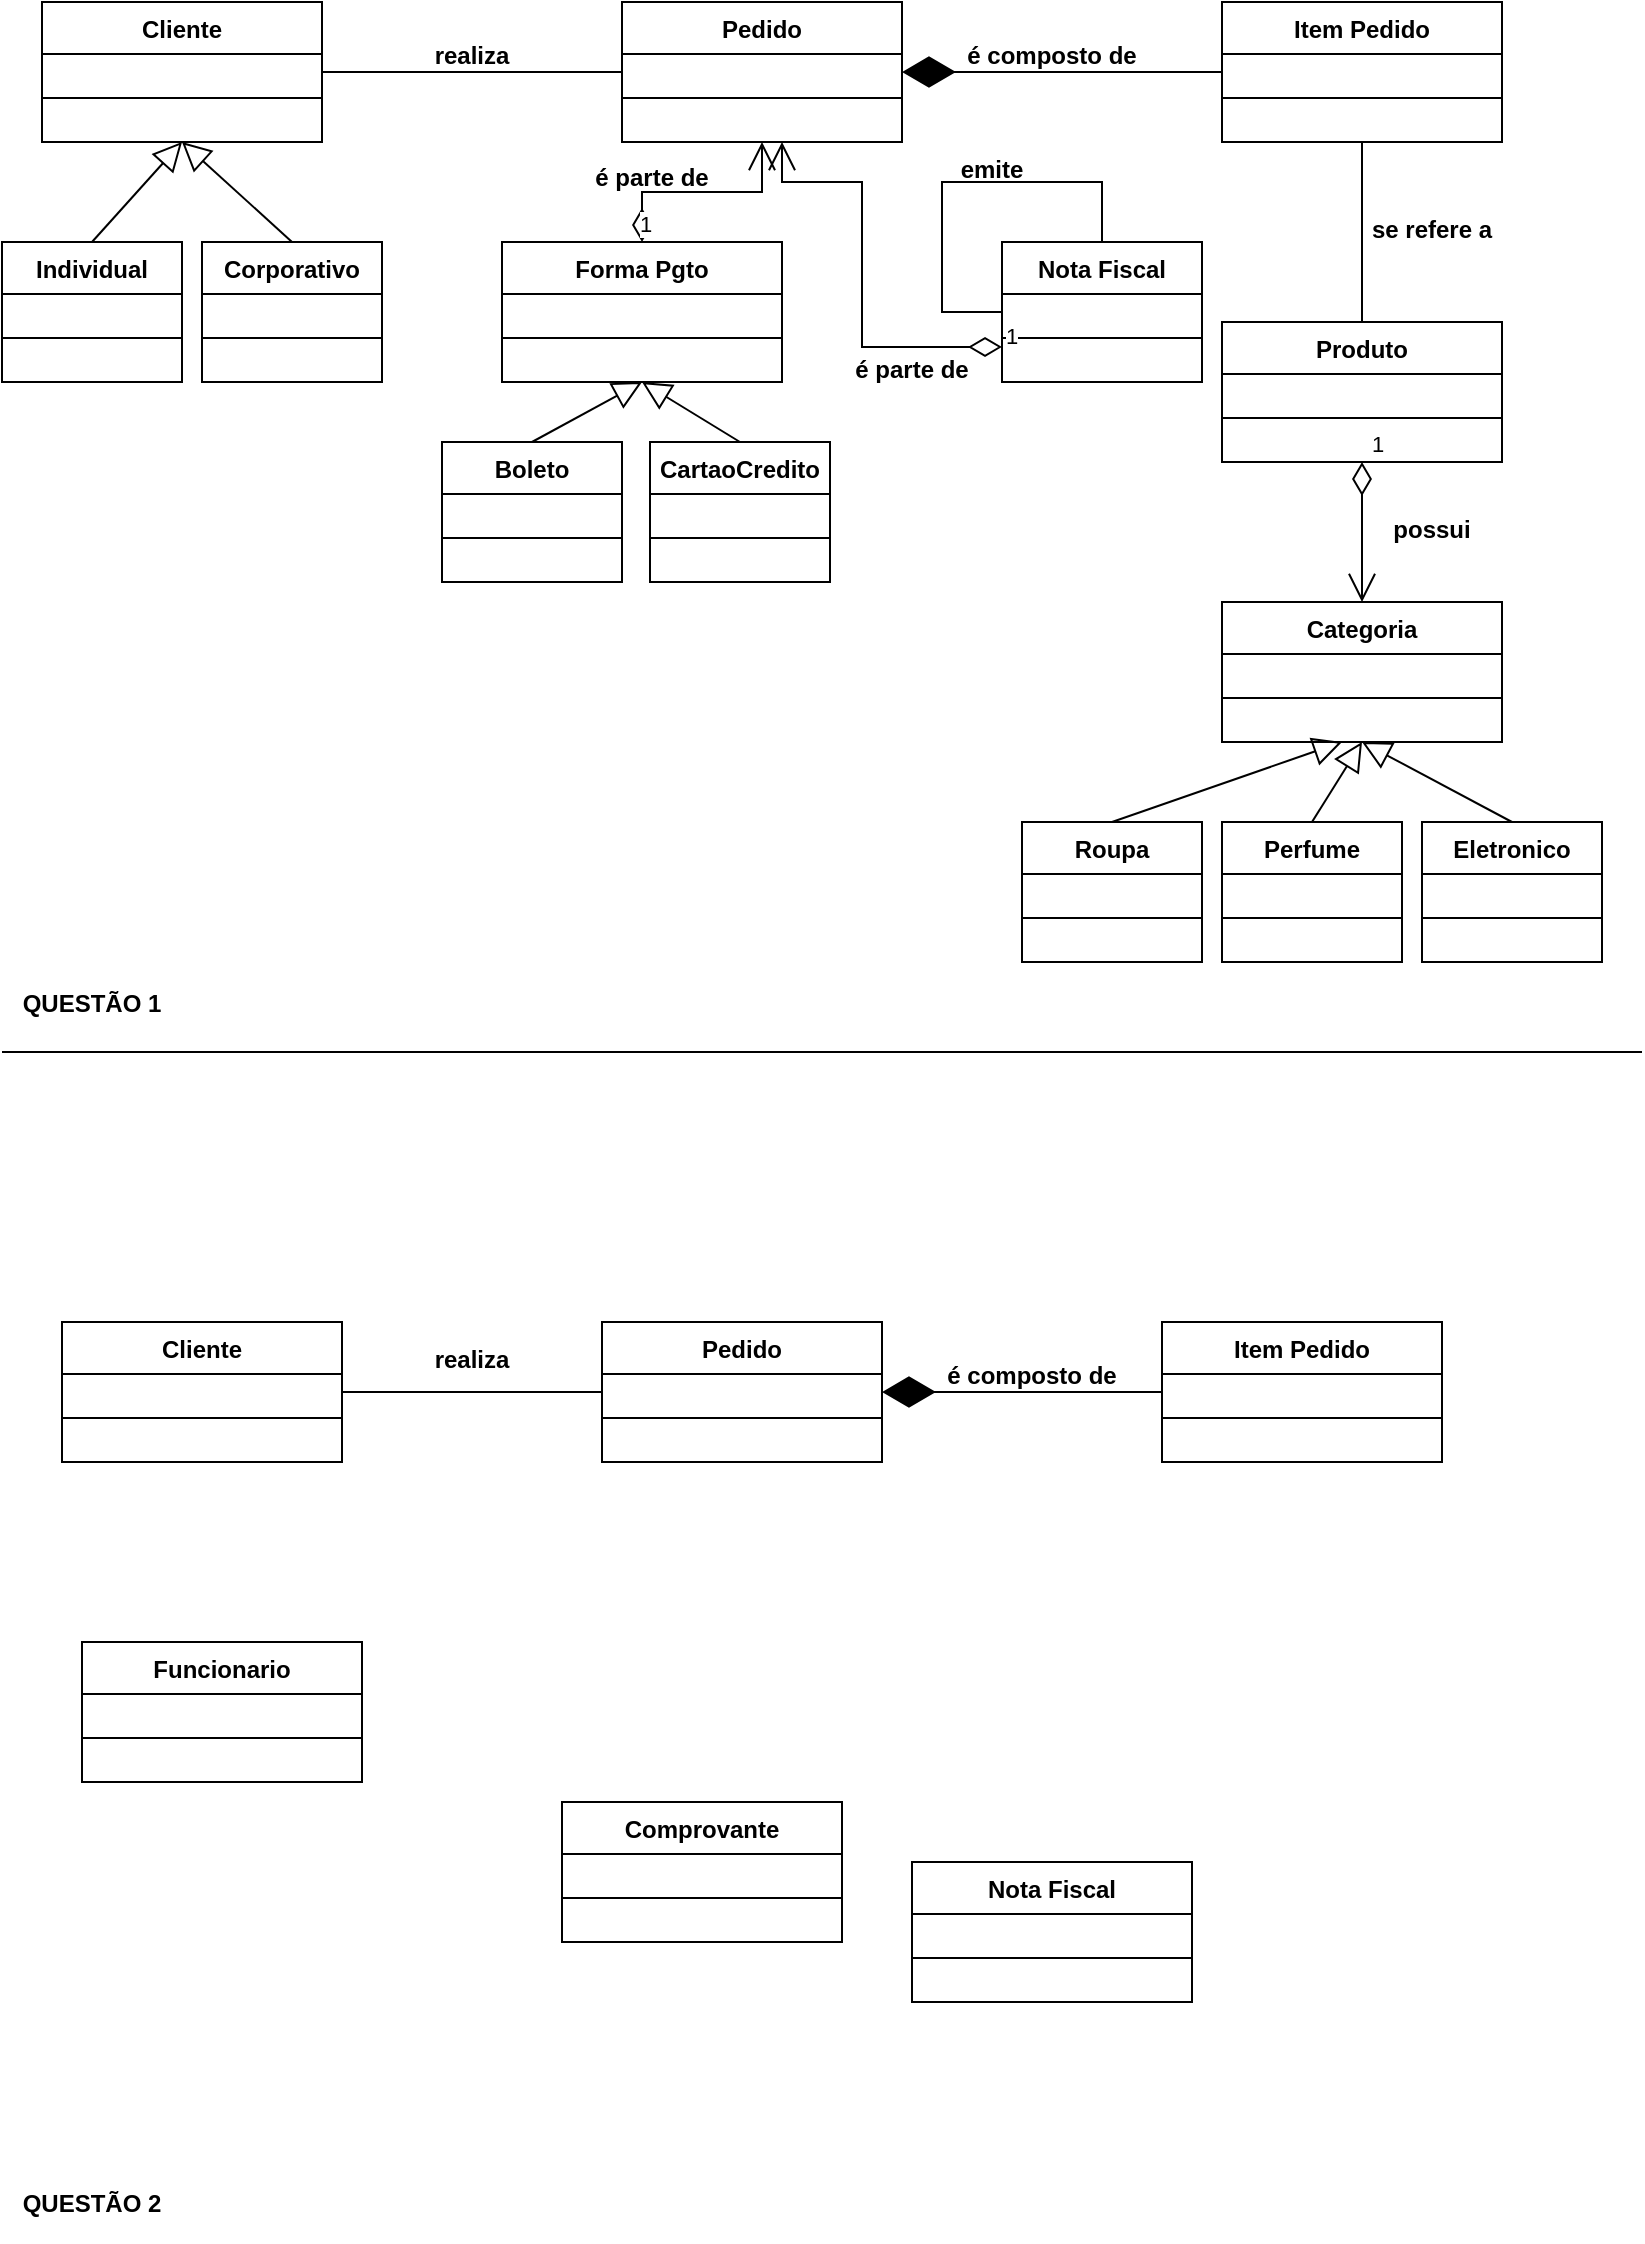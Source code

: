 <mxfile version="20.6.0" type="github">
  <diagram id="C5RBs43oDa-KdzZeNtuy" name="Questão 1-2">
    <mxGraphModel dx="915" dy="1012" grid="1" gridSize="10" guides="1" tooltips="1" connect="1" arrows="1" fold="1" page="1" pageScale="1" pageWidth="827" pageHeight="1169" math="0" shadow="0">
      <root>
        <mxCell id="WIyWlLk6GJQsqaUBKTNV-0" />
        <mxCell id="WIyWlLk6GJQsqaUBKTNV-1" parent="WIyWlLk6GJQsqaUBKTNV-0" />
        <mxCell id="GxCkB46tNG9FNUNzPCAo-1" value="Cliente" style="swimlane;fontStyle=1;align=center;verticalAlign=top;childLayout=stackLayout;horizontal=1;startSize=26;horizontalStack=0;resizeParent=1;resizeParentMax=0;resizeLast=0;collapsible=1;marginBottom=0;" parent="WIyWlLk6GJQsqaUBKTNV-1" vertex="1">
          <mxGeometry x="20" y="40" width="140" height="70" as="geometry" />
        </mxCell>
        <mxCell id="GxCkB46tNG9FNUNzPCAo-3" value="" style="line;strokeWidth=1;fillColor=none;align=left;verticalAlign=middle;spacingTop=-1;spacingLeft=3;spacingRight=3;rotatable=0;labelPosition=right;points=[];portConstraint=eastwest;strokeColor=inherit;" parent="GxCkB46tNG9FNUNzPCAo-1" vertex="1">
          <mxGeometry y="26" width="140" height="44" as="geometry" />
        </mxCell>
        <mxCell id="GxCkB46tNG9FNUNzPCAo-5" value="Pedido" style="swimlane;fontStyle=1;align=center;verticalAlign=top;childLayout=stackLayout;horizontal=1;startSize=26;horizontalStack=0;resizeParent=1;resizeParentMax=0;resizeLast=0;collapsible=1;marginBottom=0;" parent="WIyWlLk6GJQsqaUBKTNV-1" vertex="1">
          <mxGeometry x="310" y="40" width="140" height="70" as="geometry" />
        </mxCell>
        <mxCell id="GxCkB46tNG9FNUNzPCAo-6" value="" style="line;strokeWidth=1;fillColor=none;align=left;verticalAlign=middle;spacingTop=-1;spacingLeft=3;spacingRight=3;rotatable=0;labelPosition=right;points=[];portConstraint=eastwest;strokeColor=inherit;" parent="GxCkB46tNG9FNUNzPCAo-5" vertex="1">
          <mxGeometry y="26" width="140" height="44" as="geometry" />
        </mxCell>
        <mxCell id="GxCkB46tNG9FNUNzPCAo-7" value="Item Pedido" style="swimlane;fontStyle=1;align=center;verticalAlign=top;childLayout=stackLayout;horizontal=1;startSize=26;horizontalStack=0;resizeParent=1;resizeParentMax=0;resizeLast=0;collapsible=1;marginBottom=0;" parent="WIyWlLk6GJQsqaUBKTNV-1" vertex="1">
          <mxGeometry x="610" y="40" width="140" height="70" as="geometry" />
        </mxCell>
        <mxCell id="GxCkB46tNG9FNUNzPCAo-8" value="" style="line;strokeWidth=1;fillColor=none;align=left;verticalAlign=middle;spacingTop=-1;spacingLeft=3;spacingRight=3;rotatable=0;labelPosition=right;points=[];portConstraint=eastwest;strokeColor=inherit;" parent="GxCkB46tNG9FNUNzPCAo-7" vertex="1">
          <mxGeometry y="26" width="140" height="44" as="geometry" />
        </mxCell>
        <mxCell id="GxCkB46tNG9FNUNzPCAo-9" value="Nota Fiscal" style="swimlane;fontStyle=1;align=center;verticalAlign=top;childLayout=stackLayout;horizontal=1;startSize=26;horizontalStack=0;resizeParent=1;resizeParentMax=0;resizeLast=0;collapsible=1;marginBottom=0;" parent="WIyWlLk6GJQsqaUBKTNV-1" vertex="1">
          <mxGeometry x="500" y="160" width="100" height="70" as="geometry" />
        </mxCell>
        <mxCell id="GxCkB46tNG9FNUNzPCAo-10" value="" style="line;strokeWidth=1;fillColor=none;align=left;verticalAlign=middle;spacingTop=-1;spacingLeft=3;spacingRight=3;rotatable=0;labelPosition=right;points=[];portConstraint=eastwest;strokeColor=inherit;" parent="GxCkB46tNG9FNUNzPCAo-9" vertex="1">
          <mxGeometry y="26" width="100" height="44" as="geometry" />
        </mxCell>
        <mxCell id="GxCkB46tNG9FNUNzPCAo-11" value="Individual" style="swimlane;fontStyle=1;align=center;verticalAlign=top;childLayout=stackLayout;horizontal=1;startSize=26;horizontalStack=0;resizeParent=1;resizeParentMax=0;resizeLast=0;collapsible=1;marginBottom=0;" parent="WIyWlLk6GJQsqaUBKTNV-1" vertex="1">
          <mxGeometry y="160" width="90" height="70" as="geometry" />
        </mxCell>
        <mxCell id="GxCkB46tNG9FNUNzPCAo-12" value="" style="line;strokeWidth=1;fillColor=none;align=left;verticalAlign=middle;spacingTop=-1;spacingLeft=3;spacingRight=3;rotatable=0;labelPosition=right;points=[];portConstraint=eastwest;strokeColor=inherit;" parent="GxCkB46tNG9FNUNzPCAo-11" vertex="1">
          <mxGeometry y="26" width="90" height="44" as="geometry" />
        </mxCell>
        <mxCell id="GxCkB46tNG9FNUNzPCAo-13" value="Corporativo" style="swimlane;fontStyle=1;align=center;verticalAlign=top;childLayout=stackLayout;horizontal=1;startSize=26;horizontalStack=0;resizeParent=1;resizeParentMax=0;resizeLast=0;collapsible=1;marginBottom=0;" parent="WIyWlLk6GJQsqaUBKTNV-1" vertex="1">
          <mxGeometry x="100" y="160" width="90" height="70" as="geometry" />
        </mxCell>
        <mxCell id="GxCkB46tNG9FNUNzPCAo-14" value="" style="line;strokeWidth=1;fillColor=none;align=left;verticalAlign=middle;spacingTop=-1;spacingLeft=3;spacingRight=3;rotatable=0;labelPosition=right;points=[];portConstraint=eastwest;strokeColor=inherit;" parent="GxCkB46tNG9FNUNzPCAo-13" vertex="1">
          <mxGeometry y="26" width="90" height="44" as="geometry" />
        </mxCell>
        <mxCell id="GxCkB46tNG9FNUNzPCAo-15" value="" style="endArrow=block;endFill=0;endSize=12;html=1;rounded=0;exitX=0.5;exitY=0;exitDx=0;exitDy=0;entryX=0.5;entryY=1;entryDx=0;entryDy=0;" parent="WIyWlLk6GJQsqaUBKTNV-1" source="GxCkB46tNG9FNUNzPCAo-11" target="GxCkB46tNG9FNUNzPCAo-1" edge="1">
          <mxGeometry width="160" relative="1" as="geometry">
            <mxPoint x="70" y="140" as="sourcePoint" />
            <mxPoint x="230" y="140" as="targetPoint" />
          </mxGeometry>
        </mxCell>
        <mxCell id="GxCkB46tNG9FNUNzPCAo-16" value="" style="endArrow=block;endFill=0;endSize=12;html=1;rounded=0;exitX=0.5;exitY=0;exitDx=0;exitDy=0;entryX=0.5;entryY=1;entryDx=0;entryDy=0;" parent="WIyWlLk6GJQsqaUBKTNV-1" source="GxCkB46tNG9FNUNzPCAo-13" target="GxCkB46tNG9FNUNzPCAo-1" edge="1">
          <mxGeometry width="160" relative="1" as="geometry">
            <mxPoint x="250" y="180" as="sourcePoint" />
            <mxPoint x="330" y="100" as="targetPoint" />
          </mxGeometry>
        </mxCell>
        <mxCell id="GxCkB46tNG9FNUNzPCAo-17" value="Produto" style="swimlane;fontStyle=1;align=center;verticalAlign=top;childLayout=stackLayout;horizontal=1;startSize=26;horizontalStack=0;resizeParent=1;resizeParentMax=0;resizeLast=0;collapsible=1;marginBottom=0;" parent="WIyWlLk6GJQsqaUBKTNV-1" vertex="1">
          <mxGeometry x="610" y="200" width="140" height="70" as="geometry" />
        </mxCell>
        <mxCell id="GxCkB46tNG9FNUNzPCAo-18" value="" style="line;strokeWidth=1;fillColor=none;align=left;verticalAlign=middle;spacingTop=-1;spacingLeft=3;spacingRight=3;rotatable=0;labelPosition=right;points=[];portConstraint=eastwest;strokeColor=inherit;" parent="GxCkB46tNG9FNUNzPCAo-17" vertex="1">
          <mxGeometry y="26" width="140" height="44" as="geometry" />
        </mxCell>
        <mxCell id="GxCkB46tNG9FNUNzPCAo-19" value="Categoria" style="swimlane;fontStyle=1;align=center;verticalAlign=top;childLayout=stackLayout;horizontal=1;startSize=26;horizontalStack=0;resizeParent=1;resizeParentMax=0;resizeLast=0;collapsible=1;marginBottom=0;" parent="WIyWlLk6GJQsqaUBKTNV-1" vertex="1">
          <mxGeometry x="610" y="340" width="140" height="70" as="geometry" />
        </mxCell>
        <mxCell id="GxCkB46tNG9FNUNzPCAo-20" value="" style="line;strokeWidth=1;fillColor=none;align=left;verticalAlign=middle;spacingTop=-1;spacingLeft=3;spacingRight=3;rotatable=0;labelPosition=right;points=[];portConstraint=eastwest;strokeColor=inherit;" parent="GxCkB46tNG9FNUNzPCAo-19" vertex="1">
          <mxGeometry y="26" width="140" height="44" as="geometry" />
        </mxCell>
        <mxCell id="GxCkB46tNG9FNUNzPCAo-23" value="Roupa" style="swimlane;fontStyle=1;align=center;verticalAlign=top;childLayout=stackLayout;horizontal=1;startSize=26;horizontalStack=0;resizeParent=1;resizeParentMax=0;resizeLast=0;collapsible=1;marginBottom=0;" parent="WIyWlLk6GJQsqaUBKTNV-1" vertex="1">
          <mxGeometry x="510" y="450" width="90" height="70" as="geometry" />
        </mxCell>
        <mxCell id="GxCkB46tNG9FNUNzPCAo-24" value="" style="line;strokeWidth=1;fillColor=none;align=left;verticalAlign=middle;spacingTop=-1;spacingLeft=3;spacingRight=3;rotatable=0;labelPosition=right;points=[];portConstraint=eastwest;strokeColor=inherit;" parent="GxCkB46tNG9FNUNzPCAo-23" vertex="1">
          <mxGeometry y="26" width="90" height="44" as="geometry" />
        </mxCell>
        <mxCell id="GxCkB46tNG9FNUNzPCAo-25" value="Perfume" style="swimlane;fontStyle=1;align=center;verticalAlign=top;childLayout=stackLayout;horizontal=1;startSize=26;horizontalStack=0;resizeParent=1;resizeParentMax=0;resizeLast=0;collapsible=1;marginBottom=0;" parent="WIyWlLk6GJQsqaUBKTNV-1" vertex="1">
          <mxGeometry x="610" y="450" width="90" height="70" as="geometry" />
        </mxCell>
        <mxCell id="GxCkB46tNG9FNUNzPCAo-26" value="" style="line;strokeWidth=1;fillColor=none;align=left;verticalAlign=middle;spacingTop=-1;spacingLeft=3;spacingRight=3;rotatable=0;labelPosition=right;points=[];portConstraint=eastwest;strokeColor=inherit;" parent="GxCkB46tNG9FNUNzPCAo-25" vertex="1">
          <mxGeometry y="26" width="90" height="44" as="geometry" />
        </mxCell>
        <mxCell id="GxCkB46tNG9FNUNzPCAo-27" value="Eletronico" style="swimlane;fontStyle=1;align=center;verticalAlign=top;childLayout=stackLayout;horizontal=1;startSize=26;horizontalStack=0;resizeParent=1;resizeParentMax=0;resizeLast=0;collapsible=1;marginBottom=0;" parent="WIyWlLk6GJQsqaUBKTNV-1" vertex="1">
          <mxGeometry x="710" y="450" width="90" height="70" as="geometry" />
        </mxCell>
        <mxCell id="GxCkB46tNG9FNUNzPCAo-28" value="" style="line;strokeWidth=1;fillColor=none;align=left;verticalAlign=middle;spacingTop=-1;spacingLeft=3;spacingRight=3;rotatable=0;labelPosition=right;points=[];portConstraint=eastwest;strokeColor=inherit;" parent="GxCkB46tNG9FNUNzPCAo-27" vertex="1">
          <mxGeometry y="26" width="90" height="44" as="geometry" />
        </mxCell>
        <mxCell id="GxCkB46tNG9FNUNzPCAo-29" value="Forma Pgto" style="swimlane;fontStyle=1;align=center;verticalAlign=top;childLayout=stackLayout;horizontal=1;startSize=26;horizontalStack=0;resizeParent=1;resizeParentMax=0;resizeLast=0;collapsible=1;marginBottom=0;" parent="WIyWlLk6GJQsqaUBKTNV-1" vertex="1">
          <mxGeometry x="250" y="160" width="140" height="70" as="geometry" />
        </mxCell>
        <mxCell id="GxCkB46tNG9FNUNzPCAo-30" value="" style="line;strokeWidth=1;fillColor=none;align=left;verticalAlign=middle;spacingTop=-1;spacingLeft=3;spacingRight=3;rotatable=0;labelPosition=right;points=[];portConstraint=eastwest;strokeColor=inherit;" parent="GxCkB46tNG9FNUNzPCAo-29" vertex="1">
          <mxGeometry y="26" width="140" height="44" as="geometry" />
        </mxCell>
        <mxCell id="GxCkB46tNG9FNUNzPCAo-31" value="Boleto" style="swimlane;fontStyle=1;align=center;verticalAlign=top;childLayout=stackLayout;horizontal=1;startSize=26;horizontalStack=0;resizeParent=1;resizeParentMax=0;resizeLast=0;collapsible=1;marginBottom=0;" parent="WIyWlLk6GJQsqaUBKTNV-1" vertex="1">
          <mxGeometry x="220" y="260" width="90" height="70" as="geometry" />
        </mxCell>
        <mxCell id="GxCkB46tNG9FNUNzPCAo-32" value="" style="line;strokeWidth=1;fillColor=none;align=left;verticalAlign=middle;spacingTop=-1;spacingLeft=3;spacingRight=3;rotatable=0;labelPosition=right;points=[];portConstraint=eastwest;strokeColor=inherit;" parent="GxCkB46tNG9FNUNzPCAo-31" vertex="1">
          <mxGeometry y="26" width="90" height="44" as="geometry" />
        </mxCell>
        <mxCell id="GxCkB46tNG9FNUNzPCAo-33" value="CartaoCredito" style="swimlane;fontStyle=1;align=center;verticalAlign=top;childLayout=stackLayout;horizontal=1;startSize=26;horizontalStack=0;resizeParent=1;resizeParentMax=0;resizeLast=0;collapsible=1;marginBottom=0;" parent="WIyWlLk6GJQsqaUBKTNV-1" vertex="1">
          <mxGeometry x="324" y="260" width="90" height="70" as="geometry" />
        </mxCell>
        <mxCell id="GxCkB46tNG9FNUNzPCAo-34" value="" style="line;strokeWidth=1;fillColor=none;align=left;verticalAlign=middle;spacingTop=-1;spacingLeft=3;spacingRight=3;rotatable=0;labelPosition=right;points=[];portConstraint=eastwest;strokeColor=inherit;" parent="GxCkB46tNG9FNUNzPCAo-33" vertex="1">
          <mxGeometry y="26" width="90" height="44" as="geometry" />
        </mxCell>
        <mxCell id="Mp-w7iMtHC9Z_TFnOb6J-0" value="" style="endArrow=block;endFill=0;endSize=12;html=1;rounded=0;exitX=0.5;exitY=0;exitDx=0;exitDy=0;entryX=0.5;entryY=1;entryDx=0;entryDy=0;" edge="1" parent="WIyWlLk6GJQsqaUBKTNV-1" source="GxCkB46tNG9FNUNzPCAo-31" target="GxCkB46tNG9FNUNzPCAo-29">
          <mxGeometry width="160" relative="1" as="geometry">
            <mxPoint x="210" y="280" as="sourcePoint" />
            <mxPoint x="255" y="230" as="targetPoint" />
          </mxGeometry>
        </mxCell>
        <mxCell id="Mp-w7iMtHC9Z_TFnOb6J-2" value="" style="endArrow=block;endFill=0;endSize=12;html=1;rounded=0;exitX=0.5;exitY=0;exitDx=0;exitDy=0;entryX=0.5;entryY=1;entryDx=0;entryDy=0;" edge="1" parent="WIyWlLk6GJQsqaUBKTNV-1" source="GxCkB46tNG9FNUNzPCAo-33" target="GxCkB46tNG9FNUNzPCAo-29">
          <mxGeometry width="160" relative="1" as="geometry">
            <mxPoint x="275" y="310" as="sourcePoint" />
            <mxPoint x="340" y="250" as="targetPoint" />
          </mxGeometry>
        </mxCell>
        <mxCell id="Mp-w7iMtHC9Z_TFnOb6J-4" value="" style="line;strokeWidth=1;fillColor=none;align=left;verticalAlign=middle;spacingTop=-1;spacingLeft=3;spacingRight=3;rotatable=0;labelPosition=right;points=[];portConstraint=eastwest;strokeColor=inherit;" vertex="1" parent="WIyWlLk6GJQsqaUBKTNV-1">
          <mxGeometry x="160" y="71" width="150" height="8" as="geometry" />
        </mxCell>
        <mxCell id="Mp-w7iMtHC9Z_TFnOb6J-5" value="realiza" style="text;align=center;fontStyle=1;verticalAlign=middle;spacingLeft=3;spacingRight=3;strokeColor=none;rotatable=0;points=[[0,0.5],[1,0.5]];portConstraint=eastwest;" vertex="1" parent="WIyWlLk6GJQsqaUBKTNV-1">
          <mxGeometry x="190" y="53" width="90" height="26" as="geometry" />
        </mxCell>
        <mxCell id="Mp-w7iMtHC9Z_TFnOb6J-7" value="" style="endArrow=diamondThin;endFill=1;endSize=24;html=1;rounded=0;entryX=1;entryY=0.5;entryDx=0;entryDy=0;exitX=0;exitY=0.5;exitDx=0;exitDy=0;" edge="1" parent="WIyWlLk6GJQsqaUBKTNV-1" source="GxCkB46tNG9FNUNzPCAo-7" target="GxCkB46tNG9FNUNzPCAo-5">
          <mxGeometry width="160" relative="1" as="geometry">
            <mxPoint x="600" y="75" as="sourcePoint" />
            <mxPoint x="690" y="74.29" as="targetPoint" />
          </mxGeometry>
        </mxCell>
        <mxCell id="Mp-w7iMtHC9Z_TFnOb6J-8" value="é composto de" style="text;align=center;fontStyle=1;verticalAlign=middle;spacingLeft=3;spacingRight=3;strokeColor=none;rotatable=0;points=[[0,0.5],[1,0.5]];portConstraint=eastwest;" vertex="1" parent="WIyWlLk6GJQsqaUBKTNV-1">
          <mxGeometry x="480" y="53" width="90" height="26" as="geometry" />
        </mxCell>
        <mxCell id="Mp-w7iMtHC9Z_TFnOb6J-10" value="" style="endArrow=none;html=1;rounded=0;entryX=0.5;entryY=1;entryDx=0;entryDy=0;exitX=0.5;exitY=0;exitDx=0;exitDy=0;" edge="1" parent="WIyWlLk6GJQsqaUBKTNV-1" source="GxCkB46tNG9FNUNzPCAo-17" target="GxCkB46tNG9FNUNzPCAo-7">
          <mxGeometry width="50" height="50" relative="1" as="geometry">
            <mxPoint x="670" y="190" as="sourcePoint" />
            <mxPoint x="720" y="140" as="targetPoint" />
          </mxGeometry>
        </mxCell>
        <mxCell id="Mp-w7iMtHC9Z_TFnOb6J-11" value="se refere a" style="text;align=center;fontStyle=1;verticalAlign=middle;spacingLeft=3;spacingRight=3;strokeColor=none;rotatable=0;points=[[0,0.5],[1,0.5]];portConstraint=eastwest;" vertex="1" parent="WIyWlLk6GJQsqaUBKTNV-1">
          <mxGeometry x="670" y="140" width="90" height="26" as="geometry" />
        </mxCell>
        <mxCell id="Mp-w7iMtHC9Z_TFnOb6J-13" value="possui" style="text;align=center;fontStyle=1;verticalAlign=middle;spacingLeft=3;spacingRight=3;strokeColor=none;rotatable=0;points=[[0,0.5],[1,0.5]];portConstraint=eastwest;" vertex="1" parent="WIyWlLk6GJQsqaUBKTNV-1">
          <mxGeometry x="670" y="290" width="90" height="26" as="geometry" />
        </mxCell>
        <mxCell id="Mp-w7iMtHC9Z_TFnOb6J-14" value="" style="endArrow=block;endFill=0;endSize=12;html=1;rounded=0;exitX=0.5;exitY=0;exitDx=0;exitDy=0;" edge="1" parent="WIyWlLk6GJQsqaUBKTNV-1" source="GxCkB46tNG9FNUNzPCAo-23">
          <mxGeometry width="160" relative="1" as="geometry">
            <mxPoint x="590" y="470" as="sourcePoint" />
            <mxPoint x="670" y="410" as="targetPoint" />
          </mxGeometry>
        </mxCell>
        <mxCell id="Mp-w7iMtHC9Z_TFnOb6J-15" value="" style="endArrow=block;endFill=0;endSize=12;html=1;rounded=0;exitX=0.5;exitY=0;exitDx=0;exitDy=0;" edge="1" parent="WIyWlLk6GJQsqaUBKTNV-1" source="GxCkB46tNG9FNUNzPCAo-25">
          <mxGeometry width="160" relative="1" as="geometry">
            <mxPoint x="670" y="480" as="sourcePoint" />
            <mxPoint x="680" y="410" as="targetPoint" />
          </mxGeometry>
        </mxCell>
        <mxCell id="Mp-w7iMtHC9Z_TFnOb6J-16" value="" style="endArrow=block;endFill=0;endSize=12;html=1;rounded=0;exitX=0.5;exitY=0;exitDx=0;exitDy=0;entryX=0.5;entryY=1;entryDx=0;entryDy=0;" edge="1" parent="WIyWlLk6GJQsqaUBKTNV-1" source="GxCkB46tNG9FNUNzPCAo-27" target="GxCkB46tNG9FNUNzPCAo-19">
          <mxGeometry width="160" relative="1" as="geometry">
            <mxPoint x="740" y="480" as="sourcePoint" />
            <mxPoint x="710" y="420" as="targetPoint" />
          </mxGeometry>
        </mxCell>
        <mxCell id="Mp-w7iMtHC9Z_TFnOb6J-17" value="1" style="endArrow=open;html=1;endSize=12;startArrow=diamondThin;startSize=14;startFill=0;edgeStyle=orthogonalEdgeStyle;align=left;verticalAlign=bottom;rounded=0;entryX=0.5;entryY=0;entryDx=0;entryDy=0;exitX=0.5;exitY=1;exitDx=0;exitDy=0;" edge="1" parent="WIyWlLk6GJQsqaUBKTNV-1" source="GxCkB46tNG9FNUNzPCAo-17" target="GxCkB46tNG9FNUNzPCAo-19">
          <mxGeometry x="-1" y="3" relative="1" as="geometry">
            <mxPoint x="500" y="302.29" as="sourcePoint" />
            <mxPoint x="660" y="302.29" as="targetPoint" />
          </mxGeometry>
        </mxCell>
        <mxCell id="Mp-w7iMtHC9Z_TFnOb6J-19" value="1" style="endArrow=open;html=1;endSize=12;startArrow=diamondThin;startSize=14;startFill=0;edgeStyle=orthogonalEdgeStyle;align=left;verticalAlign=bottom;rounded=0;entryX=0.5;entryY=1;entryDx=0;entryDy=0;exitX=0.5;exitY=0;exitDx=0;exitDy=0;" edge="1" parent="WIyWlLk6GJQsqaUBKTNV-1" source="GxCkB46tNG9FNUNzPCAo-29" target="GxCkB46tNG9FNUNzPCAo-5">
          <mxGeometry x="-1" y="3" relative="1" as="geometry">
            <mxPoint x="330" y="360" as="sourcePoint" />
            <mxPoint x="490" y="360" as="targetPoint" />
          </mxGeometry>
        </mxCell>
        <mxCell id="Mp-w7iMtHC9Z_TFnOb6J-20" value="é parte de" style="text;align=center;fontStyle=1;verticalAlign=middle;spacingLeft=3;spacingRight=3;strokeColor=none;rotatable=0;points=[[0,0.5],[1,0.5]];portConstraint=eastwest;" vertex="1" parent="WIyWlLk6GJQsqaUBKTNV-1">
          <mxGeometry x="280" y="114" width="90" height="26" as="geometry" />
        </mxCell>
        <mxCell id="Mp-w7iMtHC9Z_TFnOb6J-22" value="" style="endArrow=none;html=1;rounded=0;exitX=0;exitY=0.5;exitDx=0;exitDy=0;entryX=0.5;entryY=0;entryDx=0;entryDy=0;" edge="1" parent="WIyWlLk6GJQsqaUBKTNV-1" source="GxCkB46tNG9FNUNzPCAo-9" target="GxCkB46tNG9FNUNzPCAo-9">
          <mxGeometry width="50" height="50" relative="1" as="geometry">
            <mxPoint x="480" y="210" as="sourcePoint" />
            <mxPoint x="590" y="140" as="targetPoint" />
            <Array as="points">
              <mxPoint x="470" y="195" />
              <mxPoint x="470" y="130" />
              <mxPoint x="550" y="130" />
            </Array>
          </mxGeometry>
        </mxCell>
        <mxCell id="Mp-w7iMtHC9Z_TFnOb6J-23" value="emite" style="text;align=center;fontStyle=1;verticalAlign=middle;spacingLeft=3;spacingRight=3;strokeColor=none;rotatable=0;points=[[0,0.5],[1,0.5]];portConstraint=eastwest;" vertex="1" parent="WIyWlLk6GJQsqaUBKTNV-1">
          <mxGeometry x="450" y="110" width="90" height="26" as="geometry" />
        </mxCell>
        <mxCell id="Mp-w7iMtHC9Z_TFnOb6J-26" value="é parte de" style="text;align=center;fontStyle=1;verticalAlign=middle;spacingLeft=3;spacingRight=3;strokeColor=none;rotatable=0;points=[[0,0.5],[1,0.5]];portConstraint=eastwest;" vertex="1" parent="WIyWlLk6GJQsqaUBKTNV-1">
          <mxGeometry x="410" y="210" width="90" height="26" as="geometry" />
        </mxCell>
        <mxCell id="Mp-w7iMtHC9Z_TFnOb6J-27" value="1" style="endArrow=open;html=1;endSize=12;startArrow=diamondThin;startSize=14;startFill=0;edgeStyle=orthogonalEdgeStyle;align=left;verticalAlign=bottom;rounded=0;exitX=0;exitY=0.75;exitDx=0;exitDy=0;" edge="1" parent="WIyWlLk6GJQsqaUBKTNV-1" source="GxCkB46tNG9FNUNzPCAo-9">
          <mxGeometry x="-1" y="3" relative="1" as="geometry">
            <mxPoint x="390" y="186" as="sourcePoint" />
            <mxPoint x="390" y="110" as="targetPoint" />
            <Array as="points">
              <mxPoint x="430" y="213" />
              <mxPoint x="430" y="130" />
              <mxPoint x="390" y="130" />
            </Array>
          </mxGeometry>
        </mxCell>
        <mxCell id="Mp-w7iMtHC9Z_TFnOb6J-28" value="" style="line;strokeWidth=1;fillColor=none;align=left;verticalAlign=middle;spacingTop=-1;spacingLeft=3;spacingRight=3;rotatable=0;labelPosition=right;points=[];portConstraint=eastwest;strokeColor=inherit;" vertex="1" parent="WIyWlLk6GJQsqaUBKTNV-1">
          <mxGeometry y="520" width="820" height="90" as="geometry" />
        </mxCell>
        <mxCell id="Mp-w7iMtHC9Z_TFnOb6J-29" value="QUESTÃO 1" style="text;align=center;fontStyle=1;verticalAlign=middle;spacingLeft=3;spacingRight=3;strokeColor=none;rotatable=0;points=[[0,0.5],[1,0.5]];portConstraint=eastwest;" vertex="1" parent="WIyWlLk6GJQsqaUBKTNV-1">
          <mxGeometry y="520" width="90" height="40" as="geometry" />
        </mxCell>
        <mxCell id="Mp-w7iMtHC9Z_TFnOb6J-30" value="QUESTÃO 2" style="text;align=center;fontStyle=1;verticalAlign=middle;spacingLeft=3;spacingRight=3;strokeColor=none;rotatable=0;points=[[0,0.5],[1,0.5]];portConstraint=eastwest;" vertex="1" parent="WIyWlLk6GJQsqaUBKTNV-1">
          <mxGeometry y="1120" width="90" height="40" as="geometry" />
        </mxCell>
        <mxCell id="Mp-w7iMtHC9Z_TFnOb6J-35" value="Pedido" style="swimlane;fontStyle=1;align=center;verticalAlign=top;childLayout=stackLayout;horizontal=1;startSize=26;horizontalStack=0;resizeParent=1;resizeParentMax=0;resizeLast=0;collapsible=1;marginBottom=0;" vertex="1" parent="WIyWlLk6GJQsqaUBKTNV-1">
          <mxGeometry x="300" y="700" width="140" height="70" as="geometry" />
        </mxCell>
        <mxCell id="Mp-w7iMtHC9Z_TFnOb6J-36" value="" style="line;strokeWidth=1;fillColor=none;align=left;verticalAlign=middle;spacingTop=-1;spacingLeft=3;spacingRight=3;rotatable=0;labelPosition=right;points=[];portConstraint=eastwest;strokeColor=inherit;" vertex="1" parent="Mp-w7iMtHC9Z_TFnOb6J-35">
          <mxGeometry y="26" width="140" height="44" as="geometry" />
        </mxCell>
        <mxCell id="Mp-w7iMtHC9Z_TFnOb6J-37" value="Cliente" style="swimlane;fontStyle=1;align=center;verticalAlign=top;childLayout=stackLayout;horizontal=1;startSize=26;horizontalStack=0;resizeParent=1;resizeParentMax=0;resizeLast=0;collapsible=1;marginBottom=0;" vertex="1" parent="WIyWlLk6GJQsqaUBKTNV-1">
          <mxGeometry x="30" y="700" width="140" height="70" as="geometry" />
        </mxCell>
        <mxCell id="Mp-w7iMtHC9Z_TFnOb6J-38" value="" style="line;strokeWidth=1;fillColor=none;align=left;verticalAlign=middle;spacingTop=-1;spacingLeft=3;spacingRight=3;rotatable=0;labelPosition=right;points=[];portConstraint=eastwest;strokeColor=inherit;" vertex="1" parent="Mp-w7iMtHC9Z_TFnOb6J-37">
          <mxGeometry y="26" width="140" height="44" as="geometry" />
        </mxCell>
        <mxCell id="Mp-w7iMtHC9Z_TFnOb6J-39" value="Item Pedido" style="swimlane;fontStyle=1;align=center;verticalAlign=top;childLayout=stackLayout;horizontal=1;startSize=26;horizontalStack=0;resizeParent=1;resizeParentMax=0;resizeLast=0;collapsible=1;marginBottom=0;" vertex="1" parent="WIyWlLk6GJQsqaUBKTNV-1">
          <mxGeometry x="580" y="700" width="140" height="70" as="geometry" />
        </mxCell>
        <mxCell id="Mp-w7iMtHC9Z_TFnOb6J-40" value="" style="line;strokeWidth=1;fillColor=none;align=left;verticalAlign=middle;spacingTop=-1;spacingLeft=3;spacingRight=3;rotatable=0;labelPosition=right;points=[];portConstraint=eastwest;strokeColor=inherit;" vertex="1" parent="Mp-w7iMtHC9Z_TFnOb6J-39">
          <mxGeometry y="26" width="140" height="44" as="geometry" />
        </mxCell>
        <mxCell id="Mp-w7iMtHC9Z_TFnOb6J-41" value="Comprovante" style="swimlane;fontStyle=1;align=center;verticalAlign=top;childLayout=stackLayout;horizontal=1;startSize=26;horizontalStack=0;resizeParent=1;resizeParentMax=0;resizeLast=0;collapsible=1;marginBottom=0;" vertex="1" parent="WIyWlLk6GJQsqaUBKTNV-1">
          <mxGeometry x="280" y="940" width="140" height="70" as="geometry" />
        </mxCell>
        <mxCell id="Mp-w7iMtHC9Z_TFnOb6J-42" value="" style="line;strokeWidth=1;fillColor=none;align=left;verticalAlign=middle;spacingTop=-1;spacingLeft=3;spacingRight=3;rotatable=0;labelPosition=right;points=[];portConstraint=eastwest;strokeColor=inherit;" vertex="1" parent="Mp-w7iMtHC9Z_TFnOb6J-41">
          <mxGeometry y="26" width="140" height="44" as="geometry" />
        </mxCell>
        <mxCell id="Mp-w7iMtHC9Z_TFnOb6J-43" value="Funcionario" style="swimlane;fontStyle=1;align=center;verticalAlign=top;childLayout=stackLayout;horizontal=1;startSize=26;horizontalStack=0;resizeParent=1;resizeParentMax=0;resizeLast=0;collapsible=1;marginBottom=0;" vertex="1" parent="WIyWlLk6GJQsqaUBKTNV-1">
          <mxGeometry x="40" y="860" width="140" height="70" as="geometry" />
        </mxCell>
        <mxCell id="Mp-w7iMtHC9Z_TFnOb6J-44" value="" style="line;strokeWidth=1;fillColor=none;align=left;verticalAlign=middle;spacingTop=-1;spacingLeft=3;spacingRight=3;rotatable=0;labelPosition=right;points=[];portConstraint=eastwest;strokeColor=inherit;" vertex="1" parent="Mp-w7iMtHC9Z_TFnOb6J-43">
          <mxGeometry y="26" width="140" height="44" as="geometry" />
        </mxCell>
        <mxCell id="Mp-w7iMtHC9Z_TFnOb6J-45" value="Nota Fiscal" style="swimlane;fontStyle=1;align=center;verticalAlign=top;childLayout=stackLayout;horizontal=1;startSize=26;horizontalStack=0;resizeParent=1;resizeParentMax=0;resizeLast=0;collapsible=1;marginBottom=0;" vertex="1" parent="WIyWlLk6GJQsqaUBKTNV-1">
          <mxGeometry x="455" y="970" width="140" height="70" as="geometry" />
        </mxCell>
        <mxCell id="Mp-w7iMtHC9Z_TFnOb6J-46" value="" style="line;strokeWidth=1;fillColor=none;align=left;verticalAlign=middle;spacingTop=-1;spacingLeft=3;spacingRight=3;rotatable=0;labelPosition=right;points=[];portConstraint=eastwest;strokeColor=inherit;" vertex="1" parent="Mp-w7iMtHC9Z_TFnOb6J-45">
          <mxGeometry y="26" width="140" height="44" as="geometry" />
        </mxCell>
        <mxCell id="Mp-w7iMtHC9Z_TFnOb6J-47" value="" style="endArrow=diamondThin;endFill=1;endSize=24;html=1;rounded=0;entryX=1;entryY=0.5;entryDx=0;entryDy=0;exitX=0;exitY=0.5;exitDx=0;exitDy=0;" edge="1" parent="WIyWlLk6GJQsqaUBKTNV-1" source="Mp-w7iMtHC9Z_TFnOb6J-39" target="Mp-w7iMtHC9Z_TFnOb6J-35">
          <mxGeometry width="160" relative="1" as="geometry">
            <mxPoint x="660" y="770" as="sourcePoint" />
            <mxPoint x="500" y="770" as="targetPoint" />
          </mxGeometry>
        </mxCell>
        <mxCell id="Mp-w7iMtHC9Z_TFnOb6J-48" value="é composto de" style="text;align=center;fontStyle=1;verticalAlign=middle;spacingLeft=3;spacingRight=3;strokeColor=none;rotatable=0;points=[[0,0.5],[1,0.5]];portConstraint=eastwest;" vertex="1" parent="WIyWlLk6GJQsqaUBKTNV-1">
          <mxGeometry x="470" y="713" width="90" height="26" as="geometry" />
        </mxCell>
        <mxCell id="Mp-w7iMtHC9Z_TFnOb6J-50" value="" style="line;strokeWidth=1;fillColor=none;align=left;verticalAlign=middle;spacingTop=-1;spacingLeft=3;spacingRight=3;rotatable=0;labelPosition=right;points=[];portConstraint=eastwest;strokeColor=inherit;" vertex="1" parent="WIyWlLk6GJQsqaUBKTNV-1">
          <mxGeometry x="170" y="731" width="130" height="8" as="geometry" />
        </mxCell>
        <mxCell id="Mp-w7iMtHC9Z_TFnOb6J-51" value="realiza" style="text;align=center;fontStyle=1;verticalAlign=middle;spacingLeft=3;spacingRight=3;strokeColor=none;rotatable=0;points=[[0,0.5],[1,0.5]];portConstraint=eastwest;" vertex="1" parent="WIyWlLk6GJQsqaUBKTNV-1">
          <mxGeometry x="190" y="705" width="90" height="26" as="geometry" />
        </mxCell>
      </root>
    </mxGraphModel>
  </diagram>
</mxfile>
